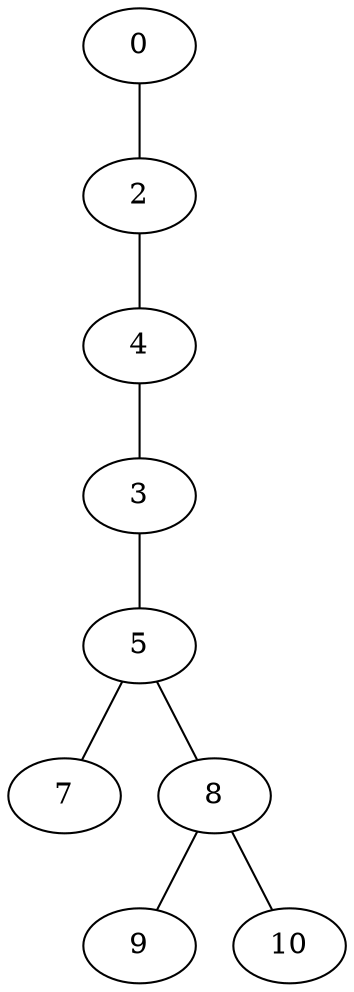 strict graph G {
    0 -- 2 [weight=24];
    2 -- 4 [weight=10];
    4 -- 3
    3 -- 5
    5 -- 7
    5 -- 8
    8 -- 9
    8 -- 10
}
